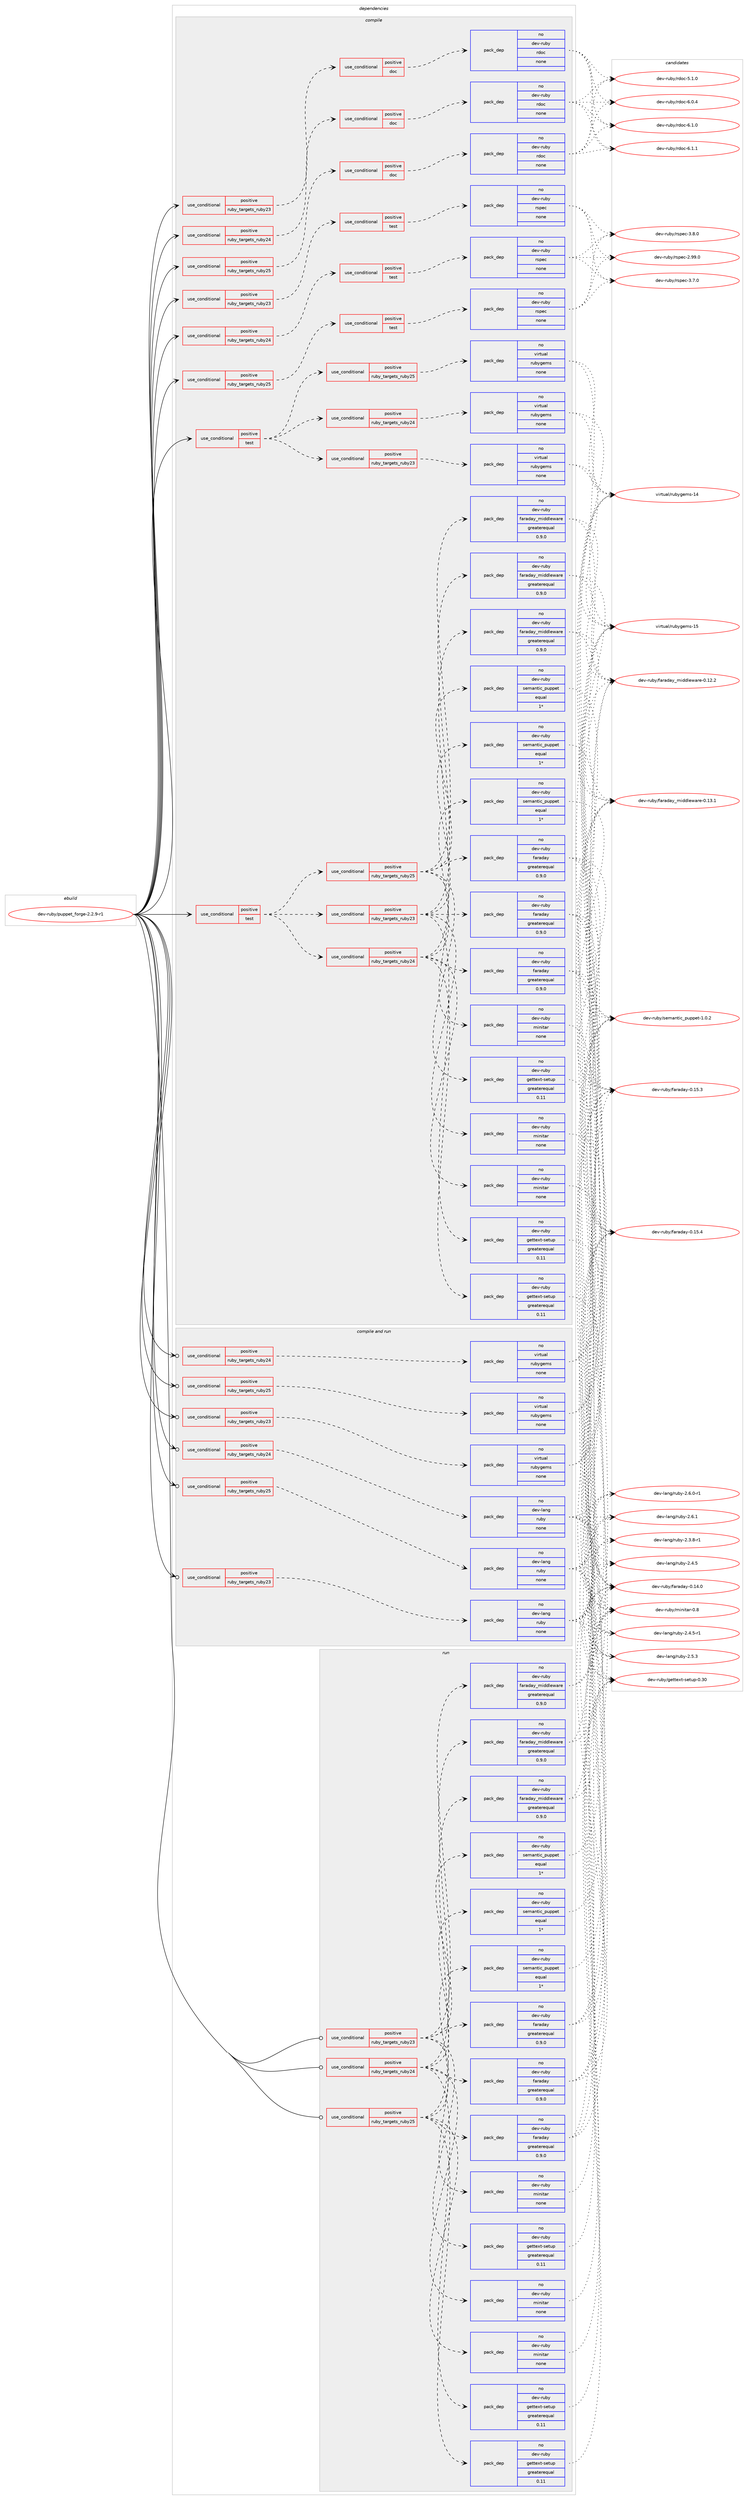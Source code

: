 digraph prolog {

# *************
# Graph options
# *************

newrank=true;
concentrate=true;
compound=true;
graph [rankdir=LR,fontname=Helvetica,fontsize=10,ranksep=1.5];#, ranksep=2.5, nodesep=0.2];
edge  [arrowhead=vee];
node  [fontname=Helvetica,fontsize=10];

# **********
# The ebuild
# **********

subgraph cluster_leftcol {
color=gray;
rank=same;
label=<<i>ebuild</i>>;
id [label="dev-ruby/puppet_forge-2.2.9-r1", color=red, width=4, href="../dev-ruby/puppet_forge-2.2.9-r1.svg"];
}

# ****************
# The dependencies
# ****************

subgraph cluster_midcol {
color=gray;
label=<<i>dependencies</i>>;
subgraph cluster_compile {
fillcolor="#eeeeee";
style=filled;
label=<<i>compile</i>>;
subgraph cond410135 {
dependency1512898 [label=<<TABLE BORDER="0" CELLBORDER="1" CELLSPACING="0" CELLPADDING="4"><TR><TD ROWSPAN="3" CELLPADDING="10">use_conditional</TD></TR><TR><TD>positive</TD></TR><TR><TD>ruby_targets_ruby23</TD></TR></TABLE>>, shape=none, color=red];
subgraph cond410136 {
dependency1512899 [label=<<TABLE BORDER="0" CELLBORDER="1" CELLSPACING="0" CELLPADDING="4"><TR><TD ROWSPAN="3" CELLPADDING="10">use_conditional</TD></TR><TR><TD>positive</TD></TR><TR><TD>doc</TD></TR></TABLE>>, shape=none, color=red];
subgraph pack1079257 {
dependency1512900 [label=<<TABLE BORDER="0" CELLBORDER="1" CELLSPACING="0" CELLPADDING="4" WIDTH="220"><TR><TD ROWSPAN="6" CELLPADDING="30">pack_dep</TD></TR><TR><TD WIDTH="110">no</TD></TR><TR><TD>dev-ruby</TD></TR><TR><TD>rdoc</TD></TR><TR><TD>none</TD></TR><TR><TD></TD></TR></TABLE>>, shape=none, color=blue];
}
dependency1512899:e -> dependency1512900:w [weight=20,style="dashed",arrowhead="vee"];
}
dependency1512898:e -> dependency1512899:w [weight=20,style="dashed",arrowhead="vee"];
}
id:e -> dependency1512898:w [weight=20,style="solid",arrowhead="vee"];
subgraph cond410137 {
dependency1512901 [label=<<TABLE BORDER="0" CELLBORDER="1" CELLSPACING="0" CELLPADDING="4"><TR><TD ROWSPAN="3" CELLPADDING="10">use_conditional</TD></TR><TR><TD>positive</TD></TR><TR><TD>ruby_targets_ruby23</TD></TR></TABLE>>, shape=none, color=red];
subgraph cond410138 {
dependency1512902 [label=<<TABLE BORDER="0" CELLBORDER="1" CELLSPACING="0" CELLPADDING="4"><TR><TD ROWSPAN="3" CELLPADDING="10">use_conditional</TD></TR><TR><TD>positive</TD></TR><TR><TD>test</TD></TR></TABLE>>, shape=none, color=red];
subgraph pack1079258 {
dependency1512903 [label=<<TABLE BORDER="0" CELLBORDER="1" CELLSPACING="0" CELLPADDING="4" WIDTH="220"><TR><TD ROWSPAN="6" CELLPADDING="30">pack_dep</TD></TR><TR><TD WIDTH="110">no</TD></TR><TR><TD>dev-ruby</TD></TR><TR><TD>rspec</TD></TR><TR><TD>none</TD></TR><TR><TD></TD></TR></TABLE>>, shape=none, color=blue];
}
dependency1512902:e -> dependency1512903:w [weight=20,style="dashed",arrowhead="vee"];
}
dependency1512901:e -> dependency1512902:w [weight=20,style="dashed",arrowhead="vee"];
}
id:e -> dependency1512901:w [weight=20,style="solid",arrowhead="vee"];
subgraph cond410139 {
dependency1512904 [label=<<TABLE BORDER="0" CELLBORDER="1" CELLSPACING="0" CELLPADDING="4"><TR><TD ROWSPAN="3" CELLPADDING="10">use_conditional</TD></TR><TR><TD>positive</TD></TR><TR><TD>ruby_targets_ruby24</TD></TR></TABLE>>, shape=none, color=red];
subgraph cond410140 {
dependency1512905 [label=<<TABLE BORDER="0" CELLBORDER="1" CELLSPACING="0" CELLPADDING="4"><TR><TD ROWSPAN="3" CELLPADDING="10">use_conditional</TD></TR><TR><TD>positive</TD></TR><TR><TD>doc</TD></TR></TABLE>>, shape=none, color=red];
subgraph pack1079259 {
dependency1512906 [label=<<TABLE BORDER="0" CELLBORDER="1" CELLSPACING="0" CELLPADDING="4" WIDTH="220"><TR><TD ROWSPAN="6" CELLPADDING="30">pack_dep</TD></TR><TR><TD WIDTH="110">no</TD></TR><TR><TD>dev-ruby</TD></TR><TR><TD>rdoc</TD></TR><TR><TD>none</TD></TR><TR><TD></TD></TR></TABLE>>, shape=none, color=blue];
}
dependency1512905:e -> dependency1512906:w [weight=20,style="dashed",arrowhead="vee"];
}
dependency1512904:e -> dependency1512905:w [weight=20,style="dashed",arrowhead="vee"];
}
id:e -> dependency1512904:w [weight=20,style="solid",arrowhead="vee"];
subgraph cond410141 {
dependency1512907 [label=<<TABLE BORDER="0" CELLBORDER="1" CELLSPACING="0" CELLPADDING="4"><TR><TD ROWSPAN="3" CELLPADDING="10">use_conditional</TD></TR><TR><TD>positive</TD></TR><TR><TD>ruby_targets_ruby24</TD></TR></TABLE>>, shape=none, color=red];
subgraph cond410142 {
dependency1512908 [label=<<TABLE BORDER="0" CELLBORDER="1" CELLSPACING="0" CELLPADDING="4"><TR><TD ROWSPAN="3" CELLPADDING="10">use_conditional</TD></TR><TR><TD>positive</TD></TR><TR><TD>test</TD></TR></TABLE>>, shape=none, color=red];
subgraph pack1079260 {
dependency1512909 [label=<<TABLE BORDER="0" CELLBORDER="1" CELLSPACING="0" CELLPADDING="4" WIDTH="220"><TR><TD ROWSPAN="6" CELLPADDING="30">pack_dep</TD></TR><TR><TD WIDTH="110">no</TD></TR><TR><TD>dev-ruby</TD></TR><TR><TD>rspec</TD></TR><TR><TD>none</TD></TR><TR><TD></TD></TR></TABLE>>, shape=none, color=blue];
}
dependency1512908:e -> dependency1512909:w [weight=20,style="dashed",arrowhead="vee"];
}
dependency1512907:e -> dependency1512908:w [weight=20,style="dashed",arrowhead="vee"];
}
id:e -> dependency1512907:w [weight=20,style="solid",arrowhead="vee"];
subgraph cond410143 {
dependency1512910 [label=<<TABLE BORDER="0" CELLBORDER="1" CELLSPACING="0" CELLPADDING="4"><TR><TD ROWSPAN="3" CELLPADDING="10">use_conditional</TD></TR><TR><TD>positive</TD></TR><TR><TD>ruby_targets_ruby25</TD></TR></TABLE>>, shape=none, color=red];
subgraph cond410144 {
dependency1512911 [label=<<TABLE BORDER="0" CELLBORDER="1" CELLSPACING="0" CELLPADDING="4"><TR><TD ROWSPAN="3" CELLPADDING="10">use_conditional</TD></TR><TR><TD>positive</TD></TR><TR><TD>doc</TD></TR></TABLE>>, shape=none, color=red];
subgraph pack1079261 {
dependency1512912 [label=<<TABLE BORDER="0" CELLBORDER="1" CELLSPACING="0" CELLPADDING="4" WIDTH="220"><TR><TD ROWSPAN="6" CELLPADDING="30">pack_dep</TD></TR><TR><TD WIDTH="110">no</TD></TR><TR><TD>dev-ruby</TD></TR><TR><TD>rdoc</TD></TR><TR><TD>none</TD></TR><TR><TD></TD></TR></TABLE>>, shape=none, color=blue];
}
dependency1512911:e -> dependency1512912:w [weight=20,style="dashed",arrowhead="vee"];
}
dependency1512910:e -> dependency1512911:w [weight=20,style="dashed",arrowhead="vee"];
}
id:e -> dependency1512910:w [weight=20,style="solid",arrowhead="vee"];
subgraph cond410145 {
dependency1512913 [label=<<TABLE BORDER="0" CELLBORDER="1" CELLSPACING="0" CELLPADDING="4"><TR><TD ROWSPAN="3" CELLPADDING="10">use_conditional</TD></TR><TR><TD>positive</TD></TR><TR><TD>ruby_targets_ruby25</TD></TR></TABLE>>, shape=none, color=red];
subgraph cond410146 {
dependency1512914 [label=<<TABLE BORDER="0" CELLBORDER="1" CELLSPACING="0" CELLPADDING="4"><TR><TD ROWSPAN="3" CELLPADDING="10">use_conditional</TD></TR><TR><TD>positive</TD></TR><TR><TD>test</TD></TR></TABLE>>, shape=none, color=red];
subgraph pack1079262 {
dependency1512915 [label=<<TABLE BORDER="0" CELLBORDER="1" CELLSPACING="0" CELLPADDING="4" WIDTH="220"><TR><TD ROWSPAN="6" CELLPADDING="30">pack_dep</TD></TR><TR><TD WIDTH="110">no</TD></TR><TR><TD>dev-ruby</TD></TR><TR><TD>rspec</TD></TR><TR><TD>none</TD></TR><TR><TD></TD></TR></TABLE>>, shape=none, color=blue];
}
dependency1512914:e -> dependency1512915:w [weight=20,style="dashed",arrowhead="vee"];
}
dependency1512913:e -> dependency1512914:w [weight=20,style="dashed",arrowhead="vee"];
}
id:e -> dependency1512913:w [weight=20,style="solid",arrowhead="vee"];
subgraph cond410147 {
dependency1512916 [label=<<TABLE BORDER="0" CELLBORDER="1" CELLSPACING="0" CELLPADDING="4"><TR><TD ROWSPAN="3" CELLPADDING="10">use_conditional</TD></TR><TR><TD>positive</TD></TR><TR><TD>test</TD></TR></TABLE>>, shape=none, color=red];
subgraph cond410148 {
dependency1512917 [label=<<TABLE BORDER="0" CELLBORDER="1" CELLSPACING="0" CELLPADDING="4"><TR><TD ROWSPAN="3" CELLPADDING="10">use_conditional</TD></TR><TR><TD>positive</TD></TR><TR><TD>ruby_targets_ruby23</TD></TR></TABLE>>, shape=none, color=red];
subgraph pack1079263 {
dependency1512918 [label=<<TABLE BORDER="0" CELLBORDER="1" CELLSPACING="0" CELLPADDING="4" WIDTH="220"><TR><TD ROWSPAN="6" CELLPADDING="30">pack_dep</TD></TR><TR><TD WIDTH="110">no</TD></TR><TR><TD>dev-ruby</TD></TR><TR><TD>faraday</TD></TR><TR><TD>greaterequal</TD></TR><TR><TD>0.9.0</TD></TR></TABLE>>, shape=none, color=blue];
}
dependency1512917:e -> dependency1512918:w [weight=20,style="dashed",arrowhead="vee"];
subgraph pack1079264 {
dependency1512919 [label=<<TABLE BORDER="0" CELLBORDER="1" CELLSPACING="0" CELLPADDING="4" WIDTH="220"><TR><TD ROWSPAN="6" CELLPADDING="30">pack_dep</TD></TR><TR><TD WIDTH="110">no</TD></TR><TR><TD>dev-ruby</TD></TR><TR><TD>faraday_middleware</TD></TR><TR><TD>greaterequal</TD></TR><TR><TD>0.9.0</TD></TR></TABLE>>, shape=none, color=blue];
}
dependency1512917:e -> dependency1512919:w [weight=20,style="dashed",arrowhead="vee"];
subgraph pack1079265 {
dependency1512920 [label=<<TABLE BORDER="0" CELLBORDER="1" CELLSPACING="0" CELLPADDING="4" WIDTH="220"><TR><TD ROWSPAN="6" CELLPADDING="30">pack_dep</TD></TR><TR><TD WIDTH="110">no</TD></TR><TR><TD>dev-ruby</TD></TR><TR><TD>gettext-setup</TD></TR><TR><TD>greaterequal</TD></TR><TR><TD>0.11</TD></TR></TABLE>>, shape=none, color=blue];
}
dependency1512917:e -> dependency1512920:w [weight=20,style="dashed",arrowhead="vee"];
subgraph pack1079266 {
dependency1512921 [label=<<TABLE BORDER="0" CELLBORDER="1" CELLSPACING="0" CELLPADDING="4" WIDTH="220"><TR><TD ROWSPAN="6" CELLPADDING="30">pack_dep</TD></TR><TR><TD WIDTH="110">no</TD></TR><TR><TD>dev-ruby</TD></TR><TR><TD>minitar</TD></TR><TR><TD>none</TD></TR><TR><TD></TD></TR></TABLE>>, shape=none, color=blue];
}
dependency1512917:e -> dependency1512921:w [weight=20,style="dashed",arrowhead="vee"];
subgraph pack1079267 {
dependency1512922 [label=<<TABLE BORDER="0" CELLBORDER="1" CELLSPACING="0" CELLPADDING="4" WIDTH="220"><TR><TD ROWSPAN="6" CELLPADDING="30">pack_dep</TD></TR><TR><TD WIDTH="110">no</TD></TR><TR><TD>dev-ruby</TD></TR><TR><TD>semantic_puppet</TD></TR><TR><TD>equal</TD></TR><TR><TD>1*</TD></TR></TABLE>>, shape=none, color=blue];
}
dependency1512917:e -> dependency1512922:w [weight=20,style="dashed",arrowhead="vee"];
}
dependency1512916:e -> dependency1512917:w [weight=20,style="dashed",arrowhead="vee"];
subgraph cond410149 {
dependency1512923 [label=<<TABLE BORDER="0" CELLBORDER="1" CELLSPACING="0" CELLPADDING="4"><TR><TD ROWSPAN="3" CELLPADDING="10">use_conditional</TD></TR><TR><TD>positive</TD></TR><TR><TD>ruby_targets_ruby24</TD></TR></TABLE>>, shape=none, color=red];
subgraph pack1079268 {
dependency1512924 [label=<<TABLE BORDER="0" CELLBORDER="1" CELLSPACING="0" CELLPADDING="4" WIDTH="220"><TR><TD ROWSPAN="6" CELLPADDING="30">pack_dep</TD></TR><TR><TD WIDTH="110">no</TD></TR><TR><TD>dev-ruby</TD></TR><TR><TD>faraday</TD></TR><TR><TD>greaterequal</TD></TR><TR><TD>0.9.0</TD></TR></TABLE>>, shape=none, color=blue];
}
dependency1512923:e -> dependency1512924:w [weight=20,style="dashed",arrowhead="vee"];
subgraph pack1079269 {
dependency1512925 [label=<<TABLE BORDER="0" CELLBORDER="1" CELLSPACING="0" CELLPADDING="4" WIDTH="220"><TR><TD ROWSPAN="6" CELLPADDING="30">pack_dep</TD></TR><TR><TD WIDTH="110">no</TD></TR><TR><TD>dev-ruby</TD></TR><TR><TD>faraday_middleware</TD></TR><TR><TD>greaterequal</TD></TR><TR><TD>0.9.0</TD></TR></TABLE>>, shape=none, color=blue];
}
dependency1512923:e -> dependency1512925:w [weight=20,style="dashed",arrowhead="vee"];
subgraph pack1079270 {
dependency1512926 [label=<<TABLE BORDER="0" CELLBORDER="1" CELLSPACING="0" CELLPADDING="4" WIDTH="220"><TR><TD ROWSPAN="6" CELLPADDING="30">pack_dep</TD></TR><TR><TD WIDTH="110">no</TD></TR><TR><TD>dev-ruby</TD></TR><TR><TD>gettext-setup</TD></TR><TR><TD>greaterequal</TD></TR><TR><TD>0.11</TD></TR></TABLE>>, shape=none, color=blue];
}
dependency1512923:e -> dependency1512926:w [weight=20,style="dashed",arrowhead="vee"];
subgraph pack1079271 {
dependency1512927 [label=<<TABLE BORDER="0" CELLBORDER="1" CELLSPACING="0" CELLPADDING="4" WIDTH="220"><TR><TD ROWSPAN="6" CELLPADDING="30">pack_dep</TD></TR><TR><TD WIDTH="110">no</TD></TR><TR><TD>dev-ruby</TD></TR><TR><TD>minitar</TD></TR><TR><TD>none</TD></TR><TR><TD></TD></TR></TABLE>>, shape=none, color=blue];
}
dependency1512923:e -> dependency1512927:w [weight=20,style="dashed",arrowhead="vee"];
subgraph pack1079272 {
dependency1512928 [label=<<TABLE BORDER="0" CELLBORDER="1" CELLSPACING="0" CELLPADDING="4" WIDTH="220"><TR><TD ROWSPAN="6" CELLPADDING="30">pack_dep</TD></TR><TR><TD WIDTH="110">no</TD></TR><TR><TD>dev-ruby</TD></TR><TR><TD>semantic_puppet</TD></TR><TR><TD>equal</TD></TR><TR><TD>1*</TD></TR></TABLE>>, shape=none, color=blue];
}
dependency1512923:e -> dependency1512928:w [weight=20,style="dashed",arrowhead="vee"];
}
dependency1512916:e -> dependency1512923:w [weight=20,style="dashed",arrowhead="vee"];
subgraph cond410150 {
dependency1512929 [label=<<TABLE BORDER="0" CELLBORDER="1" CELLSPACING="0" CELLPADDING="4"><TR><TD ROWSPAN="3" CELLPADDING="10">use_conditional</TD></TR><TR><TD>positive</TD></TR><TR><TD>ruby_targets_ruby25</TD></TR></TABLE>>, shape=none, color=red];
subgraph pack1079273 {
dependency1512930 [label=<<TABLE BORDER="0" CELLBORDER="1" CELLSPACING="0" CELLPADDING="4" WIDTH="220"><TR><TD ROWSPAN="6" CELLPADDING="30">pack_dep</TD></TR><TR><TD WIDTH="110">no</TD></TR><TR><TD>dev-ruby</TD></TR><TR><TD>faraday</TD></TR><TR><TD>greaterequal</TD></TR><TR><TD>0.9.0</TD></TR></TABLE>>, shape=none, color=blue];
}
dependency1512929:e -> dependency1512930:w [weight=20,style="dashed",arrowhead="vee"];
subgraph pack1079274 {
dependency1512931 [label=<<TABLE BORDER="0" CELLBORDER="1" CELLSPACING="0" CELLPADDING="4" WIDTH="220"><TR><TD ROWSPAN="6" CELLPADDING="30">pack_dep</TD></TR><TR><TD WIDTH="110">no</TD></TR><TR><TD>dev-ruby</TD></TR><TR><TD>faraday_middleware</TD></TR><TR><TD>greaterequal</TD></TR><TR><TD>0.9.0</TD></TR></TABLE>>, shape=none, color=blue];
}
dependency1512929:e -> dependency1512931:w [weight=20,style="dashed",arrowhead="vee"];
subgraph pack1079275 {
dependency1512932 [label=<<TABLE BORDER="0" CELLBORDER="1" CELLSPACING="0" CELLPADDING="4" WIDTH="220"><TR><TD ROWSPAN="6" CELLPADDING="30">pack_dep</TD></TR><TR><TD WIDTH="110">no</TD></TR><TR><TD>dev-ruby</TD></TR><TR><TD>gettext-setup</TD></TR><TR><TD>greaterequal</TD></TR><TR><TD>0.11</TD></TR></TABLE>>, shape=none, color=blue];
}
dependency1512929:e -> dependency1512932:w [weight=20,style="dashed",arrowhead="vee"];
subgraph pack1079276 {
dependency1512933 [label=<<TABLE BORDER="0" CELLBORDER="1" CELLSPACING="0" CELLPADDING="4" WIDTH="220"><TR><TD ROWSPAN="6" CELLPADDING="30">pack_dep</TD></TR><TR><TD WIDTH="110">no</TD></TR><TR><TD>dev-ruby</TD></TR><TR><TD>minitar</TD></TR><TR><TD>none</TD></TR><TR><TD></TD></TR></TABLE>>, shape=none, color=blue];
}
dependency1512929:e -> dependency1512933:w [weight=20,style="dashed",arrowhead="vee"];
subgraph pack1079277 {
dependency1512934 [label=<<TABLE BORDER="0" CELLBORDER="1" CELLSPACING="0" CELLPADDING="4" WIDTH="220"><TR><TD ROWSPAN="6" CELLPADDING="30">pack_dep</TD></TR><TR><TD WIDTH="110">no</TD></TR><TR><TD>dev-ruby</TD></TR><TR><TD>semantic_puppet</TD></TR><TR><TD>equal</TD></TR><TR><TD>1*</TD></TR></TABLE>>, shape=none, color=blue];
}
dependency1512929:e -> dependency1512934:w [weight=20,style="dashed",arrowhead="vee"];
}
dependency1512916:e -> dependency1512929:w [weight=20,style="dashed",arrowhead="vee"];
}
id:e -> dependency1512916:w [weight=20,style="solid",arrowhead="vee"];
subgraph cond410151 {
dependency1512935 [label=<<TABLE BORDER="0" CELLBORDER="1" CELLSPACING="0" CELLPADDING="4"><TR><TD ROWSPAN="3" CELLPADDING="10">use_conditional</TD></TR><TR><TD>positive</TD></TR><TR><TD>test</TD></TR></TABLE>>, shape=none, color=red];
subgraph cond410152 {
dependency1512936 [label=<<TABLE BORDER="0" CELLBORDER="1" CELLSPACING="0" CELLPADDING="4"><TR><TD ROWSPAN="3" CELLPADDING="10">use_conditional</TD></TR><TR><TD>positive</TD></TR><TR><TD>ruby_targets_ruby23</TD></TR></TABLE>>, shape=none, color=red];
subgraph pack1079278 {
dependency1512937 [label=<<TABLE BORDER="0" CELLBORDER="1" CELLSPACING="0" CELLPADDING="4" WIDTH="220"><TR><TD ROWSPAN="6" CELLPADDING="30">pack_dep</TD></TR><TR><TD WIDTH="110">no</TD></TR><TR><TD>virtual</TD></TR><TR><TD>rubygems</TD></TR><TR><TD>none</TD></TR><TR><TD></TD></TR></TABLE>>, shape=none, color=blue];
}
dependency1512936:e -> dependency1512937:w [weight=20,style="dashed",arrowhead="vee"];
}
dependency1512935:e -> dependency1512936:w [weight=20,style="dashed",arrowhead="vee"];
subgraph cond410153 {
dependency1512938 [label=<<TABLE BORDER="0" CELLBORDER="1" CELLSPACING="0" CELLPADDING="4"><TR><TD ROWSPAN="3" CELLPADDING="10">use_conditional</TD></TR><TR><TD>positive</TD></TR><TR><TD>ruby_targets_ruby24</TD></TR></TABLE>>, shape=none, color=red];
subgraph pack1079279 {
dependency1512939 [label=<<TABLE BORDER="0" CELLBORDER="1" CELLSPACING="0" CELLPADDING="4" WIDTH="220"><TR><TD ROWSPAN="6" CELLPADDING="30">pack_dep</TD></TR><TR><TD WIDTH="110">no</TD></TR><TR><TD>virtual</TD></TR><TR><TD>rubygems</TD></TR><TR><TD>none</TD></TR><TR><TD></TD></TR></TABLE>>, shape=none, color=blue];
}
dependency1512938:e -> dependency1512939:w [weight=20,style="dashed",arrowhead="vee"];
}
dependency1512935:e -> dependency1512938:w [weight=20,style="dashed",arrowhead="vee"];
subgraph cond410154 {
dependency1512940 [label=<<TABLE BORDER="0" CELLBORDER="1" CELLSPACING="0" CELLPADDING="4"><TR><TD ROWSPAN="3" CELLPADDING="10">use_conditional</TD></TR><TR><TD>positive</TD></TR><TR><TD>ruby_targets_ruby25</TD></TR></TABLE>>, shape=none, color=red];
subgraph pack1079280 {
dependency1512941 [label=<<TABLE BORDER="0" CELLBORDER="1" CELLSPACING="0" CELLPADDING="4" WIDTH="220"><TR><TD ROWSPAN="6" CELLPADDING="30">pack_dep</TD></TR><TR><TD WIDTH="110">no</TD></TR><TR><TD>virtual</TD></TR><TR><TD>rubygems</TD></TR><TR><TD>none</TD></TR><TR><TD></TD></TR></TABLE>>, shape=none, color=blue];
}
dependency1512940:e -> dependency1512941:w [weight=20,style="dashed",arrowhead="vee"];
}
dependency1512935:e -> dependency1512940:w [weight=20,style="dashed",arrowhead="vee"];
}
id:e -> dependency1512935:w [weight=20,style="solid",arrowhead="vee"];
}
subgraph cluster_compileandrun {
fillcolor="#eeeeee";
style=filled;
label=<<i>compile and run</i>>;
subgraph cond410155 {
dependency1512942 [label=<<TABLE BORDER="0" CELLBORDER="1" CELLSPACING="0" CELLPADDING="4"><TR><TD ROWSPAN="3" CELLPADDING="10">use_conditional</TD></TR><TR><TD>positive</TD></TR><TR><TD>ruby_targets_ruby23</TD></TR></TABLE>>, shape=none, color=red];
subgraph pack1079281 {
dependency1512943 [label=<<TABLE BORDER="0" CELLBORDER="1" CELLSPACING="0" CELLPADDING="4" WIDTH="220"><TR><TD ROWSPAN="6" CELLPADDING="30">pack_dep</TD></TR><TR><TD WIDTH="110">no</TD></TR><TR><TD>dev-lang</TD></TR><TR><TD>ruby</TD></TR><TR><TD>none</TD></TR><TR><TD></TD></TR></TABLE>>, shape=none, color=blue];
}
dependency1512942:e -> dependency1512943:w [weight=20,style="dashed",arrowhead="vee"];
}
id:e -> dependency1512942:w [weight=20,style="solid",arrowhead="odotvee"];
subgraph cond410156 {
dependency1512944 [label=<<TABLE BORDER="0" CELLBORDER="1" CELLSPACING="0" CELLPADDING="4"><TR><TD ROWSPAN="3" CELLPADDING="10">use_conditional</TD></TR><TR><TD>positive</TD></TR><TR><TD>ruby_targets_ruby23</TD></TR></TABLE>>, shape=none, color=red];
subgraph pack1079282 {
dependency1512945 [label=<<TABLE BORDER="0" CELLBORDER="1" CELLSPACING="0" CELLPADDING="4" WIDTH="220"><TR><TD ROWSPAN="6" CELLPADDING="30">pack_dep</TD></TR><TR><TD WIDTH="110">no</TD></TR><TR><TD>virtual</TD></TR><TR><TD>rubygems</TD></TR><TR><TD>none</TD></TR><TR><TD></TD></TR></TABLE>>, shape=none, color=blue];
}
dependency1512944:e -> dependency1512945:w [weight=20,style="dashed",arrowhead="vee"];
}
id:e -> dependency1512944:w [weight=20,style="solid",arrowhead="odotvee"];
subgraph cond410157 {
dependency1512946 [label=<<TABLE BORDER="0" CELLBORDER="1" CELLSPACING="0" CELLPADDING="4"><TR><TD ROWSPAN="3" CELLPADDING="10">use_conditional</TD></TR><TR><TD>positive</TD></TR><TR><TD>ruby_targets_ruby24</TD></TR></TABLE>>, shape=none, color=red];
subgraph pack1079283 {
dependency1512947 [label=<<TABLE BORDER="0" CELLBORDER="1" CELLSPACING="0" CELLPADDING="4" WIDTH="220"><TR><TD ROWSPAN="6" CELLPADDING="30">pack_dep</TD></TR><TR><TD WIDTH="110">no</TD></TR><TR><TD>dev-lang</TD></TR><TR><TD>ruby</TD></TR><TR><TD>none</TD></TR><TR><TD></TD></TR></TABLE>>, shape=none, color=blue];
}
dependency1512946:e -> dependency1512947:w [weight=20,style="dashed",arrowhead="vee"];
}
id:e -> dependency1512946:w [weight=20,style="solid",arrowhead="odotvee"];
subgraph cond410158 {
dependency1512948 [label=<<TABLE BORDER="0" CELLBORDER="1" CELLSPACING="0" CELLPADDING="4"><TR><TD ROWSPAN="3" CELLPADDING="10">use_conditional</TD></TR><TR><TD>positive</TD></TR><TR><TD>ruby_targets_ruby24</TD></TR></TABLE>>, shape=none, color=red];
subgraph pack1079284 {
dependency1512949 [label=<<TABLE BORDER="0" CELLBORDER="1" CELLSPACING="0" CELLPADDING="4" WIDTH="220"><TR><TD ROWSPAN="6" CELLPADDING="30">pack_dep</TD></TR><TR><TD WIDTH="110">no</TD></TR><TR><TD>virtual</TD></TR><TR><TD>rubygems</TD></TR><TR><TD>none</TD></TR><TR><TD></TD></TR></TABLE>>, shape=none, color=blue];
}
dependency1512948:e -> dependency1512949:w [weight=20,style="dashed",arrowhead="vee"];
}
id:e -> dependency1512948:w [weight=20,style="solid",arrowhead="odotvee"];
subgraph cond410159 {
dependency1512950 [label=<<TABLE BORDER="0" CELLBORDER="1" CELLSPACING="0" CELLPADDING="4"><TR><TD ROWSPAN="3" CELLPADDING="10">use_conditional</TD></TR><TR><TD>positive</TD></TR><TR><TD>ruby_targets_ruby25</TD></TR></TABLE>>, shape=none, color=red];
subgraph pack1079285 {
dependency1512951 [label=<<TABLE BORDER="0" CELLBORDER="1" CELLSPACING="0" CELLPADDING="4" WIDTH="220"><TR><TD ROWSPAN="6" CELLPADDING="30">pack_dep</TD></TR><TR><TD WIDTH="110">no</TD></TR><TR><TD>dev-lang</TD></TR><TR><TD>ruby</TD></TR><TR><TD>none</TD></TR><TR><TD></TD></TR></TABLE>>, shape=none, color=blue];
}
dependency1512950:e -> dependency1512951:w [weight=20,style="dashed",arrowhead="vee"];
}
id:e -> dependency1512950:w [weight=20,style="solid",arrowhead="odotvee"];
subgraph cond410160 {
dependency1512952 [label=<<TABLE BORDER="0" CELLBORDER="1" CELLSPACING="0" CELLPADDING="4"><TR><TD ROWSPAN="3" CELLPADDING="10">use_conditional</TD></TR><TR><TD>positive</TD></TR><TR><TD>ruby_targets_ruby25</TD></TR></TABLE>>, shape=none, color=red];
subgraph pack1079286 {
dependency1512953 [label=<<TABLE BORDER="0" CELLBORDER="1" CELLSPACING="0" CELLPADDING="4" WIDTH="220"><TR><TD ROWSPAN="6" CELLPADDING="30">pack_dep</TD></TR><TR><TD WIDTH="110">no</TD></TR><TR><TD>virtual</TD></TR><TR><TD>rubygems</TD></TR><TR><TD>none</TD></TR><TR><TD></TD></TR></TABLE>>, shape=none, color=blue];
}
dependency1512952:e -> dependency1512953:w [weight=20,style="dashed",arrowhead="vee"];
}
id:e -> dependency1512952:w [weight=20,style="solid",arrowhead="odotvee"];
}
subgraph cluster_run {
fillcolor="#eeeeee";
style=filled;
label=<<i>run</i>>;
subgraph cond410161 {
dependency1512954 [label=<<TABLE BORDER="0" CELLBORDER="1" CELLSPACING="0" CELLPADDING="4"><TR><TD ROWSPAN="3" CELLPADDING="10">use_conditional</TD></TR><TR><TD>positive</TD></TR><TR><TD>ruby_targets_ruby23</TD></TR></TABLE>>, shape=none, color=red];
subgraph pack1079287 {
dependency1512955 [label=<<TABLE BORDER="0" CELLBORDER="1" CELLSPACING="0" CELLPADDING="4" WIDTH="220"><TR><TD ROWSPAN="6" CELLPADDING="30">pack_dep</TD></TR><TR><TD WIDTH="110">no</TD></TR><TR><TD>dev-ruby</TD></TR><TR><TD>faraday</TD></TR><TR><TD>greaterequal</TD></TR><TR><TD>0.9.0</TD></TR></TABLE>>, shape=none, color=blue];
}
dependency1512954:e -> dependency1512955:w [weight=20,style="dashed",arrowhead="vee"];
subgraph pack1079288 {
dependency1512956 [label=<<TABLE BORDER="0" CELLBORDER="1" CELLSPACING="0" CELLPADDING="4" WIDTH="220"><TR><TD ROWSPAN="6" CELLPADDING="30">pack_dep</TD></TR><TR><TD WIDTH="110">no</TD></TR><TR><TD>dev-ruby</TD></TR><TR><TD>faraday_middleware</TD></TR><TR><TD>greaterequal</TD></TR><TR><TD>0.9.0</TD></TR></TABLE>>, shape=none, color=blue];
}
dependency1512954:e -> dependency1512956:w [weight=20,style="dashed",arrowhead="vee"];
subgraph pack1079289 {
dependency1512957 [label=<<TABLE BORDER="0" CELLBORDER="1" CELLSPACING="0" CELLPADDING="4" WIDTH="220"><TR><TD ROWSPAN="6" CELLPADDING="30">pack_dep</TD></TR><TR><TD WIDTH="110">no</TD></TR><TR><TD>dev-ruby</TD></TR><TR><TD>gettext-setup</TD></TR><TR><TD>greaterequal</TD></TR><TR><TD>0.11</TD></TR></TABLE>>, shape=none, color=blue];
}
dependency1512954:e -> dependency1512957:w [weight=20,style="dashed",arrowhead="vee"];
subgraph pack1079290 {
dependency1512958 [label=<<TABLE BORDER="0" CELLBORDER="1" CELLSPACING="0" CELLPADDING="4" WIDTH="220"><TR><TD ROWSPAN="6" CELLPADDING="30">pack_dep</TD></TR><TR><TD WIDTH="110">no</TD></TR><TR><TD>dev-ruby</TD></TR><TR><TD>minitar</TD></TR><TR><TD>none</TD></TR><TR><TD></TD></TR></TABLE>>, shape=none, color=blue];
}
dependency1512954:e -> dependency1512958:w [weight=20,style="dashed",arrowhead="vee"];
subgraph pack1079291 {
dependency1512959 [label=<<TABLE BORDER="0" CELLBORDER="1" CELLSPACING="0" CELLPADDING="4" WIDTH="220"><TR><TD ROWSPAN="6" CELLPADDING="30">pack_dep</TD></TR><TR><TD WIDTH="110">no</TD></TR><TR><TD>dev-ruby</TD></TR><TR><TD>semantic_puppet</TD></TR><TR><TD>equal</TD></TR><TR><TD>1*</TD></TR></TABLE>>, shape=none, color=blue];
}
dependency1512954:e -> dependency1512959:w [weight=20,style="dashed",arrowhead="vee"];
}
id:e -> dependency1512954:w [weight=20,style="solid",arrowhead="odot"];
subgraph cond410162 {
dependency1512960 [label=<<TABLE BORDER="0" CELLBORDER="1" CELLSPACING="0" CELLPADDING="4"><TR><TD ROWSPAN="3" CELLPADDING="10">use_conditional</TD></TR><TR><TD>positive</TD></TR><TR><TD>ruby_targets_ruby24</TD></TR></TABLE>>, shape=none, color=red];
subgraph pack1079292 {
dependency1512961 [label=<<TABLE BORDER="0" CELLBORDER="1" CELLSPACING="0" CELLPADDING="4" WIDTH="220"><TR><TD ROWSPAN="6" CELLPADDING="30">pack_dep</TD></TR><TR><TD WIDTH="110">no</TD></TR><TR><TD>dev-ruby</TD></TR><TR><TD>faraday</TD></TR><TR><TD>greaterequal</TD></TR><TR><TD>0.9.0</TD></TR></TABLE>>, shape=none, color=blue];
}
dependency1512960:e -> dependency1512961:w [weight=20,style="dashed",arrowhead="vee"];
subgraph pack1079293 {
dependency1512962 [label=<<TABLE BORDER="0" CELLBORDER="1" CELLSPACING="0" CELLPADDING="4" WIDTH="220"><TR><TD ROWSPAN="6" CELLPADDING="30">pack_dep</TD></TR><TR><TD WIDTH="110">no</TD></TR><TR><TD>dev-ruby</TD></TR><TR><TD>faraday_middleware</TD></TR><TR><TD>greaterequal</TD></TR><TR><TD>0.9.0</TD></TR></TABLE>>, shape=none, color=blue];
}
dependency1512960:e -> dependency1512962:w [weight=20,style="dashed",arrowhead="vee"];
subgraph pack1079294 {
dependency1512963 [label=<<TABLE BORDER="0" CELLBORDER="1" CELLSPACING="0" CELLPADDING="4" WIDTH="220"><TR><TD ROWSPAN="6" CELLPADDING="30">pack_dep</TD></TR><TR><TD WIDTH="110">no</TD></TR><TR><TD>dev-ruby</TD></TR><TR><TD>gettext-setup</TD></TR><TR><TD>greaterequal</TD></TR><TR><TD>0.11</TD></TR></TABLE>>, shape=none, color=blue];
}
dependency1512960:e -> dependency1512963:w [weight=20,style="dashed",arrowhead="vee"];
subgraph pack1079295 {
dependency1512964 [label=<<TABLE BORDER="0" CELLBORDER="1" CELLSPACING="0" CELLPADDING="4" WIDTH="220"><TR><TD ROWSPAN="6" CELLPADDING="30">pack_dep</TD></TR><TR><TD WIDTH="110">no</TD></TR><TR><TD>dev-ruby</TD></TR><TR><TD>minitar</TD></TR><TR><TD>none</TD></TR><TR><TD></TD></TR></TABLE>>, shape=none, color=blue];
}
dependency1512960:e -> dependency1512964:w [weight=20,style="dashed",arrowhead="vee"];
subgraph pack1079296 {
dependency1512965 [label=<<TABLE BORDER="0" CELLBORDER="1" CELLSPACING="0" CELLPADDING="4" WIDTH="220"><TR><TD ROWSPAN="6" CELLPADDING="30">pack_dep</TD></TR><TR><TD WIDTH="110">no</TD></TR><TR><TD>dev-ruby</TD></TR><TR><TD>semantic_puppet</TD></TR><TR><TD>equal</TD></TR><TR><TD>1*</TD></TR></TABLE>>, shape=none, color=blue];
}
dependency1512960:e -> dependency1512965:w [weight=20,style="dashed",arrowhead="vee"];
}
id:e -> dependency1512960:w [weight=20,style="solid",arrowhead="odot"];
subgraph cond410163 {
dependency1512966 [label=<<TABLE BORDER="0" CELLBORDER="1" CELLSPACING="0" CELLPADDING="4"><TR><TD ROWSPAN="3" CELLPADDING="10">use_conditional</TD></TR><TR><TD>positive</TD></TR><TR><TD>ruby_targets_ruby25</TD></TR></TABLE>>, shape=none, color=red];
subgraph pack1079297 {
dependency1512967 [label=<<TABLE BORDER="0" CELLBORDER="1" CELLSPACING="0" CELLPADDING="4" WIDTH="220"><TR><TD ROWSPAN="6" CELLPADDING="30">pack_dep</TD></TR><TR><TD WIDTH="110">no</TD></TR><TR><TD>dev-ruby</TD></TR><TR><TD>faraday</TD></TR><TR><TD>greaterequal</TD></TR><TR><TD>0.9.0</TD></TR></TABLE>>, shape=none, color=blue];
}
dependency1512966:e -> dependency1512967:w [weight=20,style="dashed",arrowhead="vee"];
subgraph pack1079298 {
dependency1512968 [label=<<TABLE BORDER="0" CELLBORDER="1" CELLSPACING="0" CELLPADDING="4" WIDTH="220"><TR><TD ROWSPAN="6" CELLPADDING="30">pack_dep</TD></TR><TR><TD WIDTH="110">no</TD></TR><TR><TD>dev-ruby</TD></TR><TR><TD>faraday_middleware</TD></TR><TR><TD>greaterequal</TD></TR><TR><TD>0.9.0</TD></TR></TABLE>>, shape=none, color=blue];
}
dependency1512966:e -> dependency1512968:w [weight=20,style="dashed",arrowhead="vee"];
subgraph pack1079299 {
dependency1512969 [label=<<TABLE BORDER="0" CELLBORDER="1" CELLSPACING="0" CELLPADDING="4" WIDTH="220"><TR><TD ROWSPAN="6" CELLPADDING="30">pack_dep</TD></TR><TR><TD WIDTH="110">no</TD></TR><TR><TD>dev-ruby</TD></TR><TR><TD>gettext-setup</TD></TR><TR><TD>greaterequal</TD></TR><TR><TD>0.11</TD></TR></TABLE>>, shape=none, color=blue];
}
dependency1512966:e -> dependency1512969:w [weight=20,style="dashed",arrowhead="vee"];
subgraph pack1079300 {
dependency1512970 [label=<<TABLE BORDER="0" CELLBORDER="1" CELLSPACING="0" CELLPADDING="4" WIDTH="220"><TR><TD ROWSPAN="6" CELLPADDING="30">pack_dep</TD></TR><TR><TD WIDTH="110">no</TD></TR><TR><TD>dev-ruby</TD></TR><TR><TD>minitar</TD></TR><TR><TD>none</TD></TR><TR><TD></TD></TR></TABLE>>, shape=none, color=blue];
}
dependency1512966:e -> dependency1512970:w [weight=20,style="dashed",arrowhead="vee"];
subgraph pack1079301 {
dependency1512971 [label=<<TABLE BORDER="0" CELLBORDER="1" CELLSPACING="0" CELLPADDING="4" WIDTH="220"><TR><TD ROWSPAN="6" CELLPADDING="30">pack_dep</TD></TR><TR><TD WIDTH="110">no</TD></TR><TR><TD>dev-ruby</TD></TR><TR><TD>semantic_puppet</TD></TR><TR><TD>equal</TD></TR><TR><TD>1*</TD></TR></TABLE>>, shape=none, color=blue];
}
dependency1512966:e -> dependency1512971:w [weight=20,style="dashed",arrowhead="vee"];
}
id:e -> dependency1512966:w [weight=20,style="solid",arrowhead="odot"];
}
}

# **************
# The candidates
# **************

subgraph cluster_choices {
rank=same;
color=gray;
label=<<i>candidates</i>>;

subgraph choice1079257 {
color=black;
nodesep=1;
choice10010111845114117981214711410011199455346494648 [label="dev-ruby/rdoc-5.1.0", color=red, width=4,href="../dev-ruby/rdoc-5.1.0.svg"];
choice10010111845114117981214711410011199455446484652 [label="dev-ruby/rdoc-6.0.4", color=red, width=4,href="../dev-ruby/rdoc-6.0.4.svg"];
choice10010111845114117981214711410011199455446494648 [label="dev-ruby/rdoc-6.1.0", color=red, width=4,href="../dev-ruby/rdoc-6.1.0.svg"];
choice10010111845114117981214711410011199455446494649 [label="dev-ruby/rdoc-6.1.1", color=red, width=4,href="../dev-ruby/rdoc-6.1.1.svg"];
dependency1512900:e -> choice10010111845114117981214711410011199455346494648:w [style=dotted,weight="100"];
dependency1512900:e -> choice10010111845114117981214711410011199455446484652:w [style=dotted,weight="100"];
dependency1512900:e -> choice10010111845114117981214711410011199455446494648:w [style=dotted,weight="100"];
dependency1512900:e -> choice10010111845114117981214711410011199455446494649:w [style=dotted,weight="100"];
}
subgraph choice1079258 {
color=black;
nodesep=1;
choice1001011184511411798121471141151121019945504657574648 [label="dev-ruby/rspec-2.99.0", color=red, width=4,href="../dev-ruby/rspec-2.99.0.svg"];
choice10010111845114117981214711411511210199455146554648 [label="dev-ruby/rspec-3.7.0", color=red, width=4,href="../dev-ruby/rspec-3.7.0.svg"];
choice10010111845114117981214711411511210199455146564648 [label="dev-ruby/rspec-3.8.0", color=red, width=4,href="../dev-ruby/rspec-3.8.0.svg"];
dependency1512903:e -> choice1001011184511411798121471141151121019945504657574648:w [style=dotted,weight="100"];
dependency1512903:e -> choice10010111845114117981214711411511210199455146554648:w [style=dotted,weight="100"];
dependency1512903:e -> choice10010111845114117981214711411511210199455146564648:w [style=dotted,weight="100"];
}
subgraph choice1079259 {
color=black;
nodesep=1;
choice10010111845114117981214711410011199455346494648 [label="dev-ruby/rdoc-5.1.0", color=red, width=4,href="../dev-ruby/rdoc-5.1.0.svg"];
choice10010111845114117981214711410011199455446484652 [label="dev-ruby/rdoc-6.0.4", color=red, width=4,href="../dev-ruby/rdoc-6.0.4.svg"];
choice10010111845114117981214711410011199455446494648 [label="dev-ruby/rdoc-6.1.0", color=red, width=4,href="../dev-ruby/rdoc-6.1.0.svg"];
choice10010111845114117981214711410011199455446494649 [label="dev-ruby/rdoc-6.1.1", color=red, width=4,href="../dev-ruby/rdoc-6.1.1.svg"];
dependency1512906:e -> choice10010111845114117981214711410011199455346494648:w [style=dotted,weight="100"];
dependency1512906:e -> choice10010111845114117981214711410011199455446484652:w [style=dotted,weight="100"];
dependency1512906:e -> choice10010111845114117981214711410011199455446494648:w [style=dotted,weight="100"];
dependency1512906:e -> choice10010111845114117981214711410011199455446494649:w [style=dotted,weight="100"];
}
subgraph choice1079260 {
color=black;
nodesep=1;
choice1001011184511411798121471141151121019945504657574648 [label="dev-ruby/rspec-2.99.0", color=red, width=4,href="../dev-ruby/rspec-2.99.0.svg"];
choice10010111845114117981214711411511210199455146554648 [label="dev-ruby/rspec-3.7.0", color=red, width=4,href="../dev-ruby/rspec-3.7.0.svg"];
choice10010111845114117981214711411511210199455146564648 [label="dev-ruby/rspec-3.8.0", color=red, width=4,href="../dev-ruby/rspec-3.8.0.svg"];
dependency1512909:e -> choice1001011184511411798121471141151121019945504657574648:w [style=dotted,weight="100"];
dependency1512909:e -> choice10010111845114117981214711411511210199455146554648:w [style=dotted,weight="100"];
dependency1512909:e -> choice10010111845114117981214711411511210199455146564648:w [style=dotted,weight="100"];
}
subgraph choice1079261 {
color=black;
nodesep=1;
choice10010111845114117981214711410011199455346494648 [label="dev-ruby/rdoc-5.1.0", color=red, width=4,href="../dev-ruby/rdoc-5.1.0.svg"];
choice10010111845114117981214711410011199455446484652 [label="dev-ruby/rdoc-6.0.4", color=red, width=4,href="../dev-ruby/rdoc-6.0.4.svg"];
choice10010111845114117981214711410011199455446494648 [label="dev-ruby/rdoc-6.1.0", color=red, width=4,href="../dev-ruby/rdoc-6.1.0.svg"];
choice10010111845114117981214711410011199455446494649 [label="dev-ruby/rdoc-6.1.1", color=red, width=4,href="../dev-ruby/rdoc-6.1.1.svg"];
dependency1512912:e -> choice10010111845114117981214711410011199455346494648:w [style=dotted,weight="100"];
dependency1512912:e -> choice10010111845114117981214711410011199455446484652:w [style=dotted,weight="100"];
dependency1512912:e -> choice10010111845114117981214711410011199455446494648:w [style=dotted,weight="100"];
dependency1512912:e -> choice10010111845114117981214711410011199455446494649:w [style=dotted,weight="100"];
}
subgraph choice1079262 {
color=black;
nodesep=1;
choice1001011184511411798121471141151121019945504657574648 [label="dev-ruby/rspec-2.99.0", color=red, width=4,href="../dev-ruby/rspec-2.99.0.svg"];
choice10010111845114117981214711411511210199455146554648 [label="dev-ruby/rspec-3.7.0", color=red, width=4,href="../dev-ruby/rspec-3.7.0.svg"];
choice10010111845114117981214711411511210199455146564648 [label="dev-ruby/rspec-3.8.0", color=red, width=4,href="../dev-ruby/rspec-3.8.0.svg"];
dependency1512915:e -> choice1001011184511411798121471141151121019945504657574648:w [style=dotted,weight="100"];
dependency1512915:e -> choice10010111845114117981214711411511210199455146554648:w [style=dotted,weight="100"];
dependency1512915:e -> choice10010111845114117981214711411511210199455146564648:w [style=dotted,weight="100"];
}
subgraph choice1079263 {
color=black;
nodesep=1;
choice10010111845114117981214710297114971009712145484649524648 [label="dev-ruby/faraday-0.14.0", color=red, width=4,href="../dev-ruby/faraday-0.14.0.svg"];
choice10010111845114117981214710297114971009712145484649534651 [label="dev-ruby/faraday-0.15.3", color=red, width=4,href="../dev-ruby/faraday-0.15.3.svg"];
choice10010111845114117981214710297114971009712145484649534652 [label="dev-ruby/faraday-0.15.4", color=red, width=4,href="../dev-ruby/faraday-0.15.4.svg"];
dependency1512918:e -> choice10010111845114117981214710297114971009712145484649524648:w [style=dotted,weight="100"];
dependency1512918:e -> choice10010111845114117981214710297114971009712145484649534651:w [style=dotted,weight="100"];
dependency1512918:e -> choice10010111845114117981214710297114971009712145484649534652:w [style=dotted,weight="100"];
}
subgraph choice1079264 {
color=black;
nodesep=1;
choice100101118451141179812147102971149710097121951091051001001081011199711410145484649504650 [label="dev-ruby/faraday_middleware-0.12.2", color=red, width=4,href="../dev-ruby/faraday_middleware-0.12.2.svg"];
choice100101118451141179812147102971149710097121951091051001001081011199711410145484649514649 [label="dev-ruby/faraday_middleware-0.13.1", color=red, width=4,href="../dev-ruby/faraday_middleware-0.13.1.svg"];
dependency1512919:e -> choice100101118451141179812147102971149710097121951091051001001081011199711410145484649504650:w [style=dotted,weight="100"];
dependency1512919:e -> choice100101118451141179812147102971149710097121951091051001001081011199711410145484649514649:w [style=dotted,weight="100"];
}
subgraph choice1079265 {
color=black;
nodesep=1;
choice100101118451141179812147103101116116101120116451151011161171124548465148 [label="dev-ruby/gettext-setup-0.30", color=red, width=4,href="../dev-ruby/gettext-setup-0.30.svg"];
dependency1512920:e -> choice100101118451141179812147103101116116101120116451151011161171124548465148:w [style=dotted,weight="100"];
}
subgraph choice1079266 {
color=black;
nodesep=1;
choice1001011184511411798121471091051101051169711445484656 [label="dev-ruby/minitar-0.8", color=red, width=4,href="../dev-ruby/minitar-0.8.svg"];
dependency1512921:e -> choice1001011184511411798121471091051101051169711445484656:w [style=dotted,weight="100"];
}
subgraph choice1079267 {
color=black;
nodesep=1;
choice100101118451141179812147115101109971101161059995112117112112101116454946484650 [label="dev-ruby/semantic_puppet-1.0.2", color=red, width=4,href="../dev-ruby/semantic_puppet-1.0.2.svg"];
dependency1512922:e -> choice100101118451141179812147115101109971101161059995112117112112101116454946484650:w [style=dotted,weight="100"];
}
subgraph choice1079268 {
color=black;
nodesep=1;
choice10010111845114117981214710297114971009712145484649524648 [label="dev-ruby/faraday-0.14.0", color=red, width=4,href="../dev-ruby/faraday-0.14.0.svg"];
choice10010111845114117981214710297114971009712145484649534651 [label="dev-ruby/faraday-0.15.3", color=red, width=4,href="../dev-ruby/faraday-0.15.3.svg"];
choice10010111845114117981214710297114971009712145484649534652 [label="dev-ruby/faraday-0.15.4", color=red, width=4,href="../dev-ruby/faraday-0.15.4.svg"];
dependency1512924:e -> choice10010111845114117981214710297114971009712145484649524648:w [style=dotted,weight="100"];
dependency1512924:e -> choice10010111845114117981214710297114971009712145484649534651:w [style=dotted,weight="100"];
dependency1512924:e -> choice10010111845114117981214710297114971009712145484649534652:w [style=dotted,weight="100"];
}
subgraph choice1079269 {
color=black;
nodesep=1;
choice100101118451141179812147102971149710097121951091051001001081011199711410145484649504650 [label="dev-ruby/faraday_middleware-0.12.2", color=red, width=4,href="../dev-ruby/faraday_middleware-0.12.2.svg"];
choice100101118451141179812147102971149710097121951091051001001081011199711410145484649514649 [label="dev-ruby/faraday_middleware-0.13.1", color=red, width=4,href="../dev-ruby/faraday_middleware-0.13.1.svg"];
dependency1512925:e -> choice100101118451141179812147102971149710097121951091051001001081011199711410145484649504650:w [style=dotted,weight="100"];
dependency1512925:e -> choice100101118451141179812147102971149710097121951091051001001081011199711410145484649514649:w [style=dotted,weight="100"];
}
subgraph choice1079270 {
color=black;
nodesep=1;
choice100101118451141179812147103101116116101120116451151011161171124548465148 [label="dev-ruby/gettext-setup-0.30", color=red, width=4,href="../dev-ruby/gettext-setup-0.30.svg"];
dependency1512926:e -> choice100101118451141179812147103101116116101120116451151011161171124548465148:w [style=dotted,weight="100"];
}
subgraph choice1079271 {
color=black;
nodesep=1;
choice1001011184511411798121471091051101051169711445484656 [label="dev-ruby/minitar-0.8", color=red, width=4,href="../dev-ruby/minitar-0.8.svg"];
dependency1512927:e -> choice1001011184511411798121471091051101051169711445484656:w [style=dotted,weight="100"];
}
subgraph choice1079272 {
color=black;
nodesep=1;
choice100101118451141179812147115101109971101161059995112117112112101116454946484650 [label="dev-ruby/semantic_puppet-1.0.2", color=red, width=4,href="../dev-ruby/semantic_puppet-1.0.2.svg"];
dependency1512928:e -> choice100101118451141179812147115101109971101161059995112117112112101116454946484650:w [style=dotted,weight="100"];
}
subgraph choice1079273 {
color=black;
nodesep=1;
choice10010111845114117981214710297114971009712145484649524648 [label="dev-ruby/faraday-0.14.0", color=red, width=4,href="../dev-ruby/faraday-0.14.0.svg"];
choice10010111845114117981214710297114971009712145484649534651 [label="dev-ruby/faraday-0.15.3", color=red, width=4,href="../dev-ruby/faraday-0.15.3.svg"];
choice10010111845114117981214710297114971009712145484649534652 [label="dev-ruby/faraday-0.15.4", color=red, width=4,href="../dev-ruby/faraday-0.15.4.svg"];
dependency1512930:e -> choice10010111845114117981214710297114971009712145484649524648:w [style=dotted,weight="100"];
dependency1512930:e -> choice10010111845114117981214710297114971009712145484649534651:w [style=dotted,weight="100"];
dependency1512930:e -> choice10010111845114117981214710297114971009712145484649534652:w [style=dotted,weight="100"];
}
subgraph choice1079274 {
color=black;
nodesep=1;
choice100101118451141179812147102971149710097121951091051001001081011199711410145484649504650 [label="dev-ruby/faraday_middleware-0.12.2", color=red, width=4,href="../dev-ruby/faraday_middleware-0.12.2.svg"];
choice100101118451141179812147102971149710097121951091051001001081011199711410145484649514649 [label="dev-ruby/faraday_middleware-0.13.1", color=red, width=4,href="../dev-ruby/faraday_middleware-0.13.1.svg"];
dependency1512931:e -> choice100101118451141179812147102971149710097121951091051001001081011199711410145484649504650:w [style=dotted,weight="100"];
dependency1512931:e -> choice100101118451141179812147102971149710097121951091051001001081011199711410145484649514649:w [style=dotted,weight="100"];
}
subgraph choice1079275 {
color=black;
nodesep=1;
choice100101118451141179812147103101116116101120116451151011161171124548465148 [label="dev-ruby/gettext-setup-0.30", color=red, width=4,href="../dev-ruby/gettext-setup-0.30.svg"];
dependency1512932:e -> choice100101118451141179812147103101116116101120116451151011161171124548465148:w [style=dotted,weight="100"];
}
subgraph choice1079276 {
color=black;
nodesep=1;
choice1001011184511411798121471091051101051169711445484656 [label="dev-ruby/minitar-0.8", color=red, width=4,href="../dev-ruby/minitar-0.8.svg"];
dependency1512933:e -> choice1001011184511411798121471091051101051169711445484656:w [style=dotted,weight="100"];
}
subgraph choice1079277 {
color=black;
nodesep=1;
choice100101118451141179812147115101109971101161059995112117112112101116454946484650 [label="dev-ruby/semantic_puppet-1.0.2", color=red, width=4,href="../dev-ruby/semantic_puppet-1.0.2.svg"];
dependency1512934:e -> choice100101118451141179812147115101109971101161059995112117112112101116454946484650:w [style=dotted,weight="100"];
}
subgraph choice1079278 {
color=black;
nodesep=1;
choice118105114116117971084711411798121103101109115454952 [label="virtual/rubygems-14", color=red, width=4,href="../virtual/rubygems-14.svg"];
choice118105114116117971084711411798121103101109115454953 [label="virtual/rubygems-15", color=red, width=4,href="../virtual/rubygems-15.svg"];
dependency1512937:e -> choice118105114116117971084711411798121103101109115454952:w [style=dotted,weight="100"];
dependency1512937:e -> choice118105114116117971084711411798121103101109115454953:w [style=dotted,weight="100"];
}
subgraph choice1079279 {
color=black;
nodesep=1;
choice118105114116117971084711411798121103101109115454952 [label="virtual/rubygems-14", color=red, width=4,href="../virtual/rubygems-14.svg"];
choice118105114116117971084711411798121103101109115454953 [label="virtual/rubygems-15", color=red, width=4,href="../virtual/rubygems-15.svg"];
dependency1512939:e -> choice118105114116117971084711411798121103101109115454952:w [style=dotted,weight="100"];
dependency1512939:e -> choice118105114116117971084711411798121103101109115454953:w [style=dotted,weight="100"];
}
subgraph choice1079280 {
color=black;
nodesep=1;
choice118105114116117971084711411798121103101109115454952 [label="virtual/rubygems-14", color=red, width=4,href="../virtual/rubygems-14.svg"];
choice118105114116117971084711411798121103101109115454953 [label="virtual/rubygems-15", color=red, width=4,href="../virtual/rubygems-15.svg"];
dependency1512941:e -> choice118105114116117971084711411798121103101109115454952:w [style=dotted,weight="100"];
dependency1512941:e -> choice118105114116117971084711411798121103101109115454953:w [style=dotted,weight="100"];
}
subgraph choice1079281 {
color=black;
nodesep=1;
choice100101118451089711010347114117981214550465146564511449 [label="dev-lang/ruby-2.3.8-r1", color=red, width=4,href="../dev-lang/ruby-2.3.8-r1.svg"];
choice10010111845108971101034711411798121455046524653 [label="dev-lang/ruby-2.4.5", color=red, width=4,href="../dev-lang/ruby-2.4.5.svg"];
choice100101118451089711010347114117981214550465246534511449 [label="dev-lang/ruby-2.4.5-r1", color=red, width=4,href="../dev-lang/ruby-2.4.5-r1.svg"];
choice10010111845108971101034711411798121455046534651 [label="dev-lang/ruby-2.5.3", color=red, width=4,href="../dev-lang/ruby-2.5.3.svg"];
choice100101118451089711010347114117981214550465446484511449 [label="dev-lang/ruby-2.6.0-r1", color=red, width=4,href="../dev-lang/ruby-2.6.0-r1.svg"];
choice10010111845108971101034711411798121455046544649 [label="dev-lang/ruby-2.6.1", color=red, width=4,href="../dev-lang/ruby-2.6.1.svg"];
dependency1512943:e -> choice100101118451089711010347114117981214550465146564511449:w [style=dotted,weight="100"];
dependency1512943:e -> choice10010111845108971101034711411798121455046524653:w [style=dotted,weight="100"];
dependency1512943:e -> choice100101118451089711010347114117981214550465246534511449:w [style=dotted,weight="100"];
dependency1512943:e -> choice10010111845108971101034711411798121455046534651:w [style=dotted,weight="100"];
dependency1512943:e -> choice100101118451089711010347114117981214550465446484511449:w [style=dotted,weight="100"];
dependency1512943:e -> choice10010111845108971101034711411798121455046544649:w [style=dotted,weight="100"];
}
subgraph choice1079282 {
color=black;
nodesep=1;
choice118105114116117971084711411798121103101109115454952 [label="virtual/rubygems-14", color=red, width=4,href="../virtual/rubygems-14.svg"];
choice118105114116117971084711411798121103101109115454953 [label="virtual/rubygems-15", color=red, width=4,href="../virtual/rubygems-15.svg"];
dependency1512945:e -> choice118105114116117971084711411798121103101109115454952:w [style=dotted,weight="100"];
dependency1512945:e -> choice118105114116117971084711411798121103101109115454953:w [style=dotted,weight="100"];
}
subgraph choice1079283 {
color=black;
nodesep=1;
choice100101118451089711010347114117981214550465146564511449 [label="dev-lang/ruby-2.3.8-r1", color=red, width=4,href="../dev-lang/ruby-2.3.8-r1.svg"];
choice10010111845108971101034711411798121455046524653 [label="dev-lang/ruby-2.4.5", color=red, width=4,href="../dev-lang/ruby-2.4.5.svg"];
choice100101118451089711010347114117981214550465246534511449 [label="dev-lang/ruby-2.4.5-r1", color=red, width=4,href="../dev-lang/ruby-2.4.5-r1.svg"];
choice10010111845108971101034711411798121455046534651 [label="dev-lang/ruby-2.5.3", color=red, width=4,href="../dev-lang/ruby-2.5.3.svg"];
choice100101118451089711010347114117981214550465446484511449 [label="dev-lang/ruby-2.6.0-r1", color=red, width=4,href="../dev-lang/ruby-2.6.0-r1.svg"];
choice10010111845108971101034711411798121455046544649 [label="dev-lang/ruby-2.6.1", color=red, width=4,href="../dev-lang/ruby-2.6.1.svg"];
dependency1512947:e -> choice100101118451089711010347114117981214550465146564511449:w [style=dotted,weight="100"];
dependency1512947:e -> choice10010111845108971101034711411798121455046524653:w [style=dotted,weight="100"];
dependency1512947:e -> choice100101118451089711010347114117981214550465246534511449:w [style=dotted,weight="100"];
dependency1512947:e -> choice10010111845108971101034711411798121455046534651:w [style=dotted,weight="100"];
dependency1512947:e -> choice100101118451089711010347114117981214550465446484511449:w [style=dotted,weight="100"];
dependency1512947:e -> choice10010111845108971101034711411798121455046544649:w [style=dotted,weight="100"];
}
subgraph choice1079284 {
color=black;
nodesep=1;
choice118105114116117971084711411798121103101109115454952 [label="virtual/rubygems-14", color=red, width=4,href="../virtual/rubygems-14.svg"];
choice118105114116117971084711411798121103101109115454953 [label="virtual/rubygems-15", color=red, width=4,href="../virtual/rubygems-15.svg"];
dependency1512949:e -> choice118105114116117971084711411798121103101109115454952:w [style=dotted,weight="100"];
dependency1512949:e -> choice118105114116117971084711411798121103101109115454953:w [style=dotted,weight="100"];
}
subgraph choice1079285 {
color=black;
nodesep=1;
choice100101118451089711010347114117981214550465146564511449 [label="dev-lang/ruby-2.3.8-r1", color=red, width=4,href="../dev-lang/ruby-2.3.8-r1.svg"];
choice10010111845108971101034711411798121455046524653 [label="dev-lang/ruby-2.4.5", color=red, width=4,href="../dev-lang/ruby-2.4.5.svg"];
choice100101118451089711010347114117981214550465246534511449 [label="dev-lang/ruby-2.4.5-r1", color=red, width=4,href="../dev-lang/ruby-2.4.5-r1.svg"];
choice10010111845108971101034711411798121455046534651 [label="dev-lang/ruby-2.5.3", color=red, width=4,href="../dev-lang/ruby-2.5.3.svg"];
choice100101118451089711010347114117981214550465446484511449 [label="dev-lang/ruby-2.6.0-r1", color=red, width=4,href="../dev-lang/ruby-2.6.0-r1.svg"];
choice10010111845108971101034711411798121455046544649 [label="dev-lang/ruby-2.6.1", color=red, width=4,href="../dev-lang/ruby-2.6.1.svg"];
dependency1512951:e -> choice100101118451089711010347114117981214550465146564511449:w [style=dotted,weight="100"];
dependency1512951:e -> choice10010111845108971101034711411798121455046524653:w [style=dotted,weight="100"];
dependency1512951:e -> choice100101118451089711010347114117981214550465246534511449:w [style=dotted,weight="100"];
dependency1512951:e -> choice10010111845108971101034711411798121455046534651:w [style=dotted,weight="100"];
dependency1512951:e -> choice100101118451089711010347114117981214550465446484511449:w [style=dotted,weight="100"];
dependency1512951:e -> choice10010111845108971101034711411798121455046544649:w [style=dotted,weight="100"];
}
subgraph choice1079286 {
color=black;
nodesep=1;
choice118105114116117971084711411798121103101109115454952 [label="virtual/rubygems-14", color=red, width=4,href="../virtual/rubygems-14.svg"];
choice118105114116117971084711411798121103101109115454953 [label="virtual/rubygems-15", color=red, width=4,href="../virtual/rubygems-15.svg"];
dependency1512953:e -> choice118105114116117971084711411798121103101109115454952:w [style=dotted,weight="100"];
dependency1512953:e -> choice118105114116117971084711411798121103101109115454953:w [style=dotted,weight="100"];
}
subgraph choice1079287 {
color=black;
nodesep=1;
choice10010111845114117981214710297114971009712145484649524648 [label="dev-ruby/faraday-0.14.0", color=red, width=4,href="../dev-ruby/faraday-0.14.0.svg"];
choice10010111845114117981214710297114971009712145484649534651 [label="dev-ruby/faraday-0.15.3", color=red, width=4,href="../dev-ruby/faraday-0.15.3.svg"];
choice10010111845114117981214710297114971009712145484649534652 [label="dev-ruby/faraday-0.15.4", color=red, width=4,href="../dev-ruby/faraday-0.15.4.svg"];
dependency1512955:e -> choice10010111845114117981214710297114971009712145484649524648:w [style=dotted,weight="100"];
dependency1512955:e -> choice10010111845114117981214710297114971009712145484649534651:w [style=dotted,weight="100"];
dependency1512955:e -> choice10010111845114117981214710297114971009712145484649534652:w [style=dotted,weight="100"];
}
subgraph choice1079288 {
color=black;
nodesep=1;
choice100101118451141179812147102971149710097121951091051001001081011199711410145484649504650 [label="dev-ruby/faraday_middleware-0.12.2", color=red, width=4,href="../dev-ruby/faraday_middleware-0.12.2.svg"];
choice100101118451141179812147102971149710097121951091051001001081011199711410145484649514649 [label="dev-ruby/faraday_middleware-0.13.1", color=red, width=4,href="../dev-ruby/faraday_middleware-0.13.1.svg"];
dependency1512956:e -> choice100101118451141179812147102971149710097121951091051001001081011199711410145484649504650:w [style=dotted,weight="100"];
dependency1512956:e -> choice100101118451141179812147102971149710097121951091051001001081011199711410145484649514649:w [style=dotted,weight="100"];
}
subgraph choice1079289 {
color=black;
nodesep=1;
choice100101118451141179812147103101116116101120116451151011161171124548465148 [label="dev-ruby/gettext-setup-0.30", color=red, width=4,href="../dev-ruby/gettext-setup-0.30.svg"];
dependency1512957:e -> choice100101118451141179812147103101116116101120116451151011161171124548465148:w [style=dotted,weight="100"];
}
subgraph choice1079290 {
color=black;
nodesep=1;
choice1001011184511411798121471091051101051169711445484656 [label="dev-ruby/minitar-0.8", color=red, width=4,href="../dev-ruby/minitar-0.8.svg"];
dependency1512958:e -> choice1001011184511411798121471091051101051169711445484656:w [style=dotted,weight="100"];
}
subgraph choice1079291 {
color=black;
nodesep=1;
choice100101118451141179812147115101109971101161059995112117112112101116454946484650 [label="dev-ruby/semantic_puppet-1.0.2", color=red, width=4,href="../dev-ruby/semantic_puppet-1.0.2.svg"];
dependency1512959:e -> choice100101118451141179812147115101109971101161059995112117112112101116454946484650:w [style=dotted,weight="100"];
}
subgraph choice1079292 {
color=black;
nodesep=1;
choice10010111845114117981214710297114971009712145484649524648 [label="dev-ruby/faraday-0.14.0", color=red, width=4,href="../dev-ruby/faraday-0.14.0.svg"];
choice10010111845114117981214710297114971009712145484649534651 [label="dev-ruby/faraday-0.15.3", color=red, width=4,href="../dev-ruby/faraday-0.15.3.svg"];
choice10010111845114117981214710297114971009712145484649534652 [label="dev-ruby/faraday-0.15.4", color=red, width=4,href="../dev-ruby/faraday-0.15.4.svg"];
dependency1512961:e -> choice10010111845114117981214710297114971009712145484649524648:w [style=dotted,weight="100"];
dependency1512961:e -> choice10010111845114117981214710297114971009712145484649534651:w [style=dotted,weight="100"];
dependency1512961:e -> choice10010111845114117981214710297114971009712145484649534652:w [style=dotted,weight="100"];
}
subgraph choice1079293 {
color=black;
nodesep=1;
choice100101118451141179812147102971149710097121951091051001001081011199711410145484649504650 [label="dev-ruby/faraday_middleware-0.12.2", color=red, width=4,href="../dev-ruby/faraday_middleware-0.12.2.svg"];
choice100101118451141179812147102971149710097121951091051001001081011199711410145484649514649 [label="dev-ruby/faraday_middleware-0.13.1", color=red, width=4,href="../dev-ruby/faraday_middleware-0.13.1.svg"];
dependency1512962:e -> choice100101118451141179812147102971149710097121951091051001001081011199711410145484649504650:w [style=dotted,weight="100"];
dependency1512962:e -> choice100101118451141179812147102971149710097121951091051001001081011199711410145484649514649:w [style=dotted,weight="100"];
}
subgraph choice1079294 {
color=black;
nodesep=1;
choice100101118451141179812147103101116116101120116451151011161171124548465148 [label="dev-ruby/gettext-setup-0.30", color=red, width=4,href="../dev-ruby/gettext-setup-0.30.svg"];
dependency1512963:e -> choice100101118451141179812147103101116116101120116451151011161171124548465148:w [style=dotted,weight="100"];
}
subgraph choice1079295 {
color=black;
nodesep=1;
choice1001011184511411798121471091051101051169711445484656 [label="dev-ruby/minitar-0.8", color=red, width=4,href="../dev-ruby/minitar-0.8.svg"];
dependency1512964:e -> choice1001011184511411798121471091051101051169711445484656:w [style=dotted,weight="100"];
}
subgraph choice1079296 {
color=black;
nodesep=1;
choice100101118451141179812147115101109971101161059995112117112112101116454946484650 [label="dev-ruby/semantic_puppet-1.0.2", color=red, width=4,href="../dev-ruby/semantic_puppet-1.0.2.svg"];
dependency1512965:e -> choice100101118451141179812147115101109971101161059995112117112112101116454946484650:w [style=dotted,weight="100"];
}
subgraph choice1079297 {
color=black;
nodesep=1;
choice10010111845114117981214710297114971009712145484649524648 [label="dev-ruby/faraday-0.14.0", color=red, width=4,href="../dev-ruby/faraday-0.14.0.svg"];
choice10010111845114117981214710297114971009712145484649534651 [label="dev-ruby/faraday-0.15.3", color=red, width=4,href="../dev-ruby/faraday-0.15.3.svg"];
choice10010111845114117981214710297114971009712145484649534652 [label="dev-ruby/faraday-0.15.4", color=red, width=4,href="../dev-ruby/faraday-0.15.4.svg"];
dependency1512967:e -> choice10010111845114117981214710297114971009712145484649524648:w [style=dotted,weight="100"];
dependency1512967:e -> choice10010111845114117981214710297114971009712145484649534651:w [style=dotted,weight="100"];
dependency1512967:e -> choice10010111845114117981214710297114971009712145484649534652:w [style=dotted,weight="100"];
}
subgraph choice1079298 {
color=black;
nodesep=1;
choice100101118451141179812147102971149710097121951091051001001081011199711410145484649504650 [label="dev-ruby/faraday_middleware-0.12.2", color=red, width=4,href="../dev-ruby/faraday_middleware-0.12.2.svg"];
choice100101118451141179812147102971149710097121951091051001001081011199711410145484649514649 [label="dev-ruby/faraday_middleware-0.13.1", color=red, width=4,href="../dev-ruby/faraday_middleware-0.13.1.svg"];
dependency1512968:e -> choice100101118451141179812147102971149710097121951091051001001081011199711410145484649504650:w [style=dotted,weight="100"];
dependency1512968:e -> choice100101118451141179812147102971149710097121951091051001001081011199711410145484649514649:w [style=dotted,weight="100"];
}
subgraph choice1079299 {
color=black;
nodesep=1;
choice100101118451141179812147103101116116101120116451151011161171124548465148 [label="dev-ruby/gettext-setup-0.30", color=red, width=4,href="../dev-ruby/gettext-setup-0.30.svg"];
dependency1512969:e -> choice100101118451141179812147103101116116101120116451151011161171124548465148:w [style=dotted,weight="100"];
}
subgraph choice1079300 {
color=black;
nodesep=1;
choice1001011184511411798121471091051101051169711445484656 [label="dev-ruby/minitar-0.8", color=red, width=4,href="../dev-ruby/minitar-0.8.svg"];
dependency1512970:e -> choice1001011184511411798121471091051101051169711445484656:w [style=dotted,weight="100"];
}
subgraph choice1079301 {
color=black;
nodesep=1;
choice100101118451141179812147115101109971101161059995112117112112101116454946484650 [label="dev-ruby/semantic_puppet-1.0.2", color=red, width=4,href="../dev-ruby/semantic_puppet-1.0.2.svg"];
dependency1512971:e -> choice100101118451141179812147115101109971101161059995112117112112101116454946484650:w [style=dotted,weight="100"];
}
}

}
